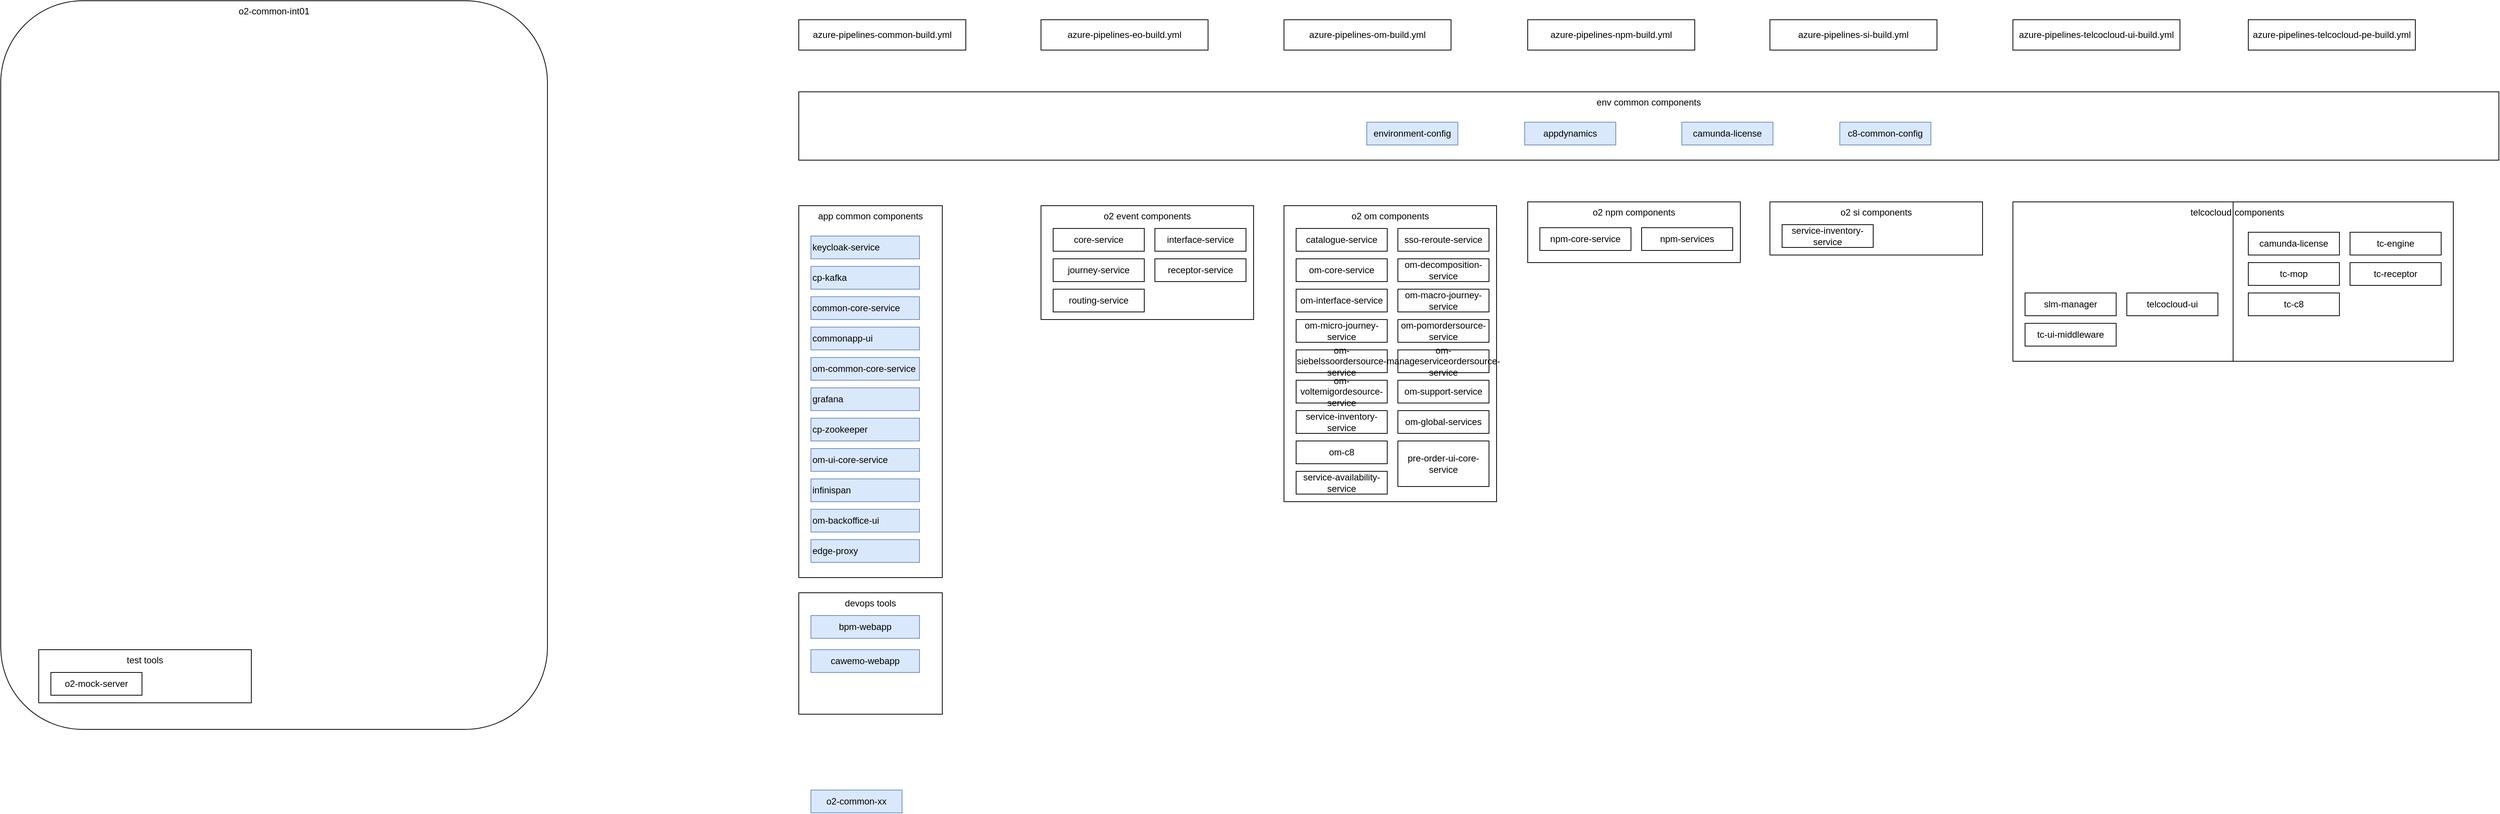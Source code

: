 <mxfile version="21.7.4" type="github">
  <diagram name="Page-1" id="lb5JDSCoWga8BsDCj2zf">
    <mxGraphModel dx="1434" dy="771" grid="1" gridSize="10" guides="1" tooltips="1" connect="1" arrows="1" fold="1" page="1" pageScale="1" pageWidth="827" pageHeight="1169" math="0" shadow="0">
      <root>
        <mxCell id="0" />
        <mxCell id="1" parent="0" />
        <mxCell id="ZO7Z55OzwB2MORQqf5jX-120" value="components" style="rounded=0;whiteSpace=wrap;html=1;verticalAlign=top;align=left;" parent="1" vertex="1">
          <mxGeometry x="3130" y="645" width="290" height="210" as="geometry" />
        </mxCell>
        <mxCell id="ZO7Z55OzwB2MORQqf5jX-3" value="o2-common-int01" style="rounded=1;whiteSpace=wrap;html=1;verticalAlign=top;" parent="1" vertex="1">
          <mxGeometry x="190" y="380" width="720" height="960" as="geometry" />
        </mxCell>
        <mxCell id="ZO7Z55OzwB2MORQqf5jX-16" value="env common components" style="rounded=0;whiteSpace=wrap;html=1;verticalAlign=top;" parent="1" vertex="1">
          <mxGeometry x="1241" y="500" width="2239" height="90" as="geometry" />
        </mxCell>
        <mxCell id="ZO7Z55OzwB2MORQqf5jX-5" value="environment-config" style="rounded=0;whiteSpace=wrap;html=1;fillColor=#dae8fc;strokeColor=#6c8ebf;" parent="1" vertex="1">
          <mxGeometry x="1989" y="540" width="120" height="30" as="geometry" />
        </mxCell>
        <mxCell id="ZO7Z55OzwB2MORQqf5jX-6" value="appdynamics" style="rounded=0;whiteSpace=wrap;html=1;fillColor=#dae8fc;strokeColor=#6c8ebf;" parent="1" vertex="1">
          <mxGeometry x="2197" y="540" width="120" height="30" as="geometry" />
        </mxCell>
        <mxCell id="ZO7Z55OzwB2MORQqf5jX-7" value="camunda-license" style="rounded=0;whiteSpace=wrap;html=1;fillColor=#dae8fc;strokeColor=#6c8ebf;" parent="1" vertex="1">
          <mxGeometry x="2404" y="540" width="120" height="30" as="geometry" />
        </mxCell>
        <mxCell id="ZO7Z55OzwB2MORQqf5jX-8" value="c8-common-config" style="rounded=0;whiteSpace=wrap;html=1;fillColor=#dae8fc;strokeColor=#6c8ebf;" parent="1" vertex="1">
          <mxGeometry x="2612" y="540" width="120" height="30" as="geometry" />
        </mxCell>
        <mxCell id="ZO7Z55OzwB2MORQqf5jX-65" value="app common components" style="rounded=0;whiteSpace=wrap;html=1;verticalAlign=top;" parent="1" vertex="1">
          <mxGeometry x="1241" y="650" width="189" height="490" as="geometry" />
        </mxCell>
        <mxCell id="ZO7Z55OzwB2MORQqf5jX-38" value="cp-zookeeper" style="rounded=0;whiteSpace=wrap;html=1;fillColor=#dae8fc;strokeColor=#6c8ebf;align=left;" parent="1" vertex="1">
          <mxGeometry x="1257" y="930" width="143" height="30" as="geometry" />
        </mxCell>
        <mxCell id="ZO7Z55OzwB2MORQqf5jX-39" value="keycloak-service" style="rounded=0;whiteSpace=wrap;html=1;fillColor=#dae8fc;strokeColor=#6c8ebf;align=left;" parent="1" vertex="1">
          <mxGeometry x="1257" y="690" width="143" height="30" as="geometry" />
        </mxCell>
        <mxCell id="ZO7Z55OzwB2MORQqf5jX-40" value="cp-kafka" style="rounded=0;whiteSpace=wrap;html=1;fillColor=#dae8fc;strokeColor=#6c8ebf;align=left;" parent="1" vertex="1">
          <mxGeometry x="1257" y="730" width="143" height="30" as="geometry" />
        </mxCell>
        <mxCell id="ZO7Z55OzwB2MORQqf5jX-41" value="edge-proxy" style="rounded=0;whiteSpace=wrap;html=1;fillColor=#dae8fc;strokeColor=#6c8ebf;align=left;" parent="1" vertex="1">
          <mxGeometry x="1257" y="1090" width="143" height="30" as="geometry" />
        </mxCell>
        <mxCell id="ZO7Z55OzwB2MORQqf5jX-42" value="common-core-service" style="rounded=0;whiteSpace=wrap;html=1;fillColor=#dae8fc;strokeColor=#6c8ebf;align=left;" parent="1" vertex="1">
          <mxGeometry x="1257" y="770" width="143" height="30" as="geometry" />
        </mxCell>
        <mxCell id="ZO7Z55OzwB2MORQqf5jX-43" value="om-backoffice-ui" style="rounded=0;whiteSpace=wrap;html=1;fillColor=#dae8fc;strokeColor=#6c8ebf;align=left;" parent="1" vertex="1">
          <mxGeometry x="1257" y="1050" width="143" height="30" as="geometry" />
        </mxCell>
        <mxCell id="ZO7Z55OzwB2MORQqf5jX-44" value="commonapp-ui" style="rounded=0;whiteSpace=wrap;html=1;fillColor=#dae8fc;strokeColor=#6c8ebf;align=left;" parent="1" vertex="1">
          <mxGeometry x="1257" y="810" width="143" height="30" as="geometry" />
        </mxCell>
        <mxCell id="ZO7Z55OzwB2MORQqf5jX-45" value="infinispan" style="rounded=0;whiteSpace=wrap;html=1;fillColor=#dae8fc;strokeColor=#6c8ebf;align=left;" parent="1" vertex="1">
          <mxGeometry x="1257" y="1010" width="143" height="30" as="geometry" />
        </mxCell>
        <mxCell id="ZO7Z55OzwB2MORQqf5jX-46" value="om-common-core-service" style="rounded=0;whiteSpace=wrap;html=1;fillColor=#dae8fc;strokeColor=#6c8ebf;align=left;" parent="1" vertex="1">
          <mxGeometry x="1257" y="850" width="143" height="30" as="geometry" />
        </mxCell>
        <mxCell id="ZO7Z55OzwB2MORQqf5jX-47" value="om-ui-core-service" style="rounded=0;whiteSpace=wrap;html=1;fillColor=#dae8fc;strokeColor=#6c8ebf;align=left;" parent="1" vertex="1">
          <mxGeometry x="1257" y="970" width="143" height="30" as="geometry" />
        </mxCell>
        <mxCell id="ZO7Z55OzwB2MORQqf5jX-48" value="grafana" style="rounded=0;whiteSpace=wrap;html=1;fillColor=#dae8fc;strokeColor=#6c8ebf;align=left;" parent="1" vertex="1">
          <mxGeometry x="1257" y="890" width="143" height="30" as="geometry" />
        </mxCell>
        <mxCell id="ZO7Z55OzwB2MORQqf5jX-66" value="o2 event components" style="rounded=0;whiteSpace=wrap;html=1;verticalAlign=top;" parent="1" vertex="1">
          <mxGeometry x="1560" y="650" width="280" height="150" as="geometry" />
        </mxCell>
        <mxCell id="ZO7Z55OzwB2MORQqf5jX-34" value="routing-service" style="rounded=0;whiteSpace=wrap;html=1;" parent="1" vertex="1">
          <mxGeometry x="1576" y="760" width="120" height="30" as="geometry" />
        </mxCell>
        <mxCell id="ZO7Z55OzwB2MORQqf5jX-35" value="receptor-service" style="rounded=0;whiteSpace=wrap;html=1;" parent="1" vertex="1">
          <mxGeometry x="1710" y="720" width="120" height="30" as="geometry" />
        </mxCell>
        <mxCell id="ZO7Z55OzwB2MORQqf5jX-36" value="journey-service" style="rounded=0;whiteSpace=wrap;html=1;" parent="1" vertex="1">
          <mxGeometry x="1576" y="720" width="120" height="30" as="geometry" />
        </mxCell>
        <mxCell id="ZO7Z55OzwB2MORQqf5jX-37" value="core-service" style="rounded=0;whiteSpace=wrap;html=1;" parent="1" vertex="1">
          <mxGeometry x="1576" y="680" width="120" height="30" as="geometry" />
        </mxCell>
        <mxCell id="ZO7Z55OzwB2MORQqf5jX-49" value="interface-service" style="rounded=0;whiteSpace=wrap;html=1;" parent="1" vertex="1">
          <mxGeometry x="1710" y="680" width="120" height="30" as="geometry" />
        </mxCell>
        <mxCell id="ZO7Z55OzwB2MORQqf5jX-67" value="o2 om components" style="rounded=0;whiteSpace=wrap;html=1;verticalAlign=top;" parent="1" vertex="1">
          <mxGeometry x="1880" y="650" width="280" height="390" as="geometry" />
        </mxCell>
        <mxCell id="ZO7Z55OzwB2MORQqf5jX-17" value="service-availability-service" style="rounded=0;whiteSpace=wrap;html=1;" parent="1" vertex="1">
          <mxGeometry x="1896" y="1000" width="120" height="30" as="geometry" />
        </mxCell>
        <mxCell id="ZO7Z55OzwB2MORQqf5jX-18" value="pre-order-ui-core-service" style="rounded=0;whiteSpace=wrap;html=1;" parent="1" vertex="1">
          <mxGeometry x="2030" y="960" width="120" height="60" as="geometry" />
        </mxCell>
        <mxCell id="ZO7Z55OzwB2MORQqf5jX-19" value="om-c8" style="rounded=0;whiteSpace=wrap;html=1;" parent="1" vertex="1">
          <mxGeometry x="1896" y="960" width="120" height="30" as="geometry" />
        </mxCell>
        <mxCell id="ZO7Z55OzwB2MORQqf5jX-20" value="om-global-services" style="rounded=0;whiteSpace=wrap;html=1;" parent="1" vertex="1">
          <mxGeometry x="2030" y="920" width="120" height="30" as="geometry" />
        </mxCell>
        <mxCell id="ZO7Z55OzwB2MORQqf5jX-21" value="service-inventory-service" style="rounded=0;whiteSpace=wrap;html=1;" parent="1" vertex="1">
          <mxGeometry x="1896" y="920" width="120" height="30" as="geometry" />
        </mxCell>
        <mxCell id="ZO7Z55OzwB2MORQqf5jX-22" value="om-support-service" style="rounded=0;whiteSpace=wrap;html=1;" parent="1" vertex="1">
          <mxGeometry x="2030" y="880" width="120" height="30" as="geometry" />
        </mxCell>
        <mxCell id="ZO7Z55OzwB2MORQqf5jX-23" value="om-voltemigordesource-service" style="rounded=0;whiteSpace=wrap;html=1;" parent="1" vertex="1">
          <mxGeometry x="1896" y="880" width="120" height="30" as="geometry" />
        </mxCell>
        <mxCell id="ZO7Z55OzwB2MORQqf5jX-24" value="om-manageserviceordersource-service" style="rounded=0;whiteSpace=wrap;html=1;" parent="1" vertex="1">
          <mxGeometry x="2030" y="840" width="120" height="30" as="geometry" />
        </mxCell>
        <mxCell id="ZO7Z55OzwB2MORQqf5jX-25" value="om-siebelssoordersource-service" style="rounded=0;whiteSpace=wrap;html=1;" parent="1" vertex="1">
          <mxGeometry x="1896" y="840" width="120" height="30" as="geometry" />
        </mxCell>
        <mxCell id="ZO7Z55OzwB2MORQqf5jX-26" value="om-pomordersource-service" style="rounded=0;whiteSpace=wrap;html=1;" parent="1" vertex="1">
          <mxGeometry x="2030" y="800" width="120" height="30" as="geometry" />
        </mxCell>
        <mxCell id="ZO7Z55OzwB2MORQqf5jX-27" value="om-micro-journey-service" style="rounded=0;whiteSpace=wrap;html=1;" parent="1" vertex="1">
          <mxGeometry x="1896" y="800" width="120" height="30" as="geometry" />
        </mxCell>
        <mxCell id="ZO7Z55OzwB2MORQqf5jX-28" value="om-macro-journey-service" style="rounded=0;whiteSpace=wrap;html=1;" parent="1" vertex="1">
          <mxGeometry x="2030" y="760" width="120" height="30" as="geometry" />
        </mxCell>
        <mxCell id="ZO7Z55OzwB2MORQqf5jX-29" value="om-interface-service" style="rounded=0;whiteSpace=wrap;html=1;" parent="1" vertex="1">
          <mxGeometry x="1896" y="760" width="120" height="30" as="geometry" />
        </mxCell>
        <mxCell id="ZO7Z55OzwB2MORQqf5jX-30" value="om-decomposition-service" style="rounded=0;whiteSpace=wrap;html=1;" parent="1" vertex="1">
          <mxGeometry x="2030" y="720" width="120" height="30" as="geometry" />
        </mxCell>
        <mxCell id="ZO7Z55OzwB2MORQqf5jX-31" value="om-core-service" style="rounded=0;whiteSpace=wrap;html=1;" parent="1" vertex="1">
          <mxGeometry x="1896" y="720" width="120" height="30" as="geometry" />
        </mxCell>
        <mxCell id="ZO7Z55OzwB2MORQqf5jX-32" value="sso-reroute-service" style="rounded=0;whiteSpace=wrap;html=1;" parent="1" vertex="1">
          <mxGeometry x="2030" y="680" width="120" height="30" as="geometry" />
        </mxCell>
        <mxCell id="ZO7Z55OzwB2MORQqf5jX-33" value="catalogue-service" style="rounded=0;whiteSpace=wrap;html=1;" parent="1" vertex="1">
          <mxGeometry x="1896" y="680" width="120" height="30" as="geometry" />
        </mxCell>
        <mxCell id="ZO7Z55OzwB2MORQqf5jX-68" value="o2 si components" style="rounded=0;whiteSpace=wrap;html=1;verticalAlign=top;" parent="1" vertex="1">
          <mxGeometry x="2520" y="645" width="280" height="70" as="geometry" />
        </mxCell>
        <mxCell id="ZO7Z55OzwB2MORQqf5jX-51" value="service-inventory-service" style="rounded=0;whiteSpace=wrap;html=1;" parent="1" vertex="1">
          <mxGeometry x="2536" y="675" width="120" height="30" as="geometry" />
        </mxCell>
        <mxCell id="ZO7Z55OzwB2MORQqf5jX-69" value="telcocloud" style="rounded=0;whiteSpace=wrap;html=1;verticalAlign=top;align=right;" parent="1" vertex="1">
          <mxGeometry x="2840" y="645" width="290" height="210" as="geometry" />
        </mxCell>
        <mxCell id="ZO7Z55OzwB2MORQqf5jX-56" value="slm-manager" style="rounded=0;whiteSpace=wrap;html=1;" parent="1" vertex="1">
          <mxGeometry x="2856" y="765" width="120" height="30" as="geometry" />
        </mxCell>
        <mxCell id="ZO7Z55OzwB2MORQqf5jX-57" value="telcocloud-ui" style="rounded=0;whiteSpace=wrap;html=1;" parent="1" vertex="1">
          <mxGeometry x="2990" y="765" width="120" height="30" as="geometry" />
        </mxCell>
        <mxCell id="ZO7Z55OzwB2MORQqf5jX-58" value="tc-ui-middleware" style="rounded=0;whiteSpace=wrap;html=1;" parent="1" vertex="1">
          <mxGeometry x="2856" y="805" width="120" height="30" as="geometry" />
        </mxCell>
        <mxCell id="ZO7Z55OzwB2MORQqf5jX-70" value="o2 npm components" style="rounded=0;whiteSpace=wrap;html=1;verticalAlign=top;" parent="1" vertex="1">
          <mxGeometry x="2201" y="645" width="280" height="80" as="geometry" />
        </mxCell>
        <mxCell id="ZO7Z55OzwB2MORQqf5jX-60" value="npm-core-service" style="rounded=0;whiteSpace=wrap;html=1;" parent="1" vertex="1">
          <mxGeometry x="2217" y="679" width="120" height="30" as="geometry" />
        </mxCell>
        <mxCell id="ZO7Z55OzwB2MORQqf5jX-61" value="npm-services" style="rounded=0;whiteSpace=wrap;html=1;" parent="1" vertex="1">
          <mxGeometry x="2351" y="679" width="120" height="30" as="geometry" />
        </mxCell>
        <mxCell id="ZO7Z55OzwB2MORQqf5jX-71" value="devops tools" style="rounded=0;whiteSpace=wrap;html=1;verticalAlign=top;" parent="1" vertex="1">
          <mxGeometry x="1241" y="1160" width="189" height="160" as="geometry" />
        </mxCell>
        <mxCell id="ZO7Z55OzwB2MORQqf5jX-62" value="bpm-webapp" style="rounded=0;whiteSpace=wrap;html=1;fillColor=#dae8fc;strokeColor=#6c8ebf;" parent="1" vertex="1">
          <mxGeometry x="1257" y="1190" width="143" height="30" as="geometry" />
        </mxCell>
        <mxCell id="ZO7Z55OzwB2MORQqf5jX-63" value="cawemo-webapp" style="rounded=0;whiteSpace=wrap;html=1;fillColor=#dae8fc;strokeColor=#6c8ebf;" parent="1" vertex="1">
          <mxGeometry x="1257" y="1235" width="143" height="30" as="geometry" />
        </mxCell>
        <mxCell id="ZO7Z55OzwB2MORQqf5jX-72" value="test tools" style="rounded=0;whiteSpace=wrap;html=1;verticalAlign=top;" parent="1" vertex="1">
          <mxGeometry x="240" y="1235" width="280" height="70" as="geometry" />
        </mxCell>
        <mxCell id="ZO7Z55OzwB2MORQqf5jX-64" value="o2-mock-server" style="rounded=0;whiteSpace=wrap;html=1;" parent="1" vertex="1">
          <mxGeometry x="256" y="1265" width="120" height="30" as="geometry" />
        </mxCell>
        <mxCell id="ZO7Z55OzwB2MORQqf5jX-73" value="azure-pipelines-common-build.yml" style="rounded=0;whiteSpace=wrap;html=1;" parent="1" vertex="1">
          <mxGeometry x="1241" y="405" width="220" height="40" as="geometry" />
        </mxCell>
        <mxCell id="ZO7Z55OzwB2MORQqf5jX-75" value="azure-pipelines-eo-build.yml" style="rounded=0;whiteSpace=wrap;html=1;" parent="1" vertex="1">
          <mxGeometry x="1560" y="405" width="220" height="40" as="geometry" />
        </mxCell>
        <mxCell id="ZO7Z55OzwB2MORQqf5jX-76" value="azure-pipelines-om-build.yml" style="rounded=0;whiteSpace=wrap;html=1;" parent="1" vertex="1">
          <mxGeometry x="1880" y="405" width="220" height="40" as="geometry" />
        </mxCell>
        <mxCell id="ZO7Z55OzwB2MORQqf5jX-77" value="azure-pipelines-npm-build.yml" style="rounded=0;whiteSpace=wrap;html=1;" parent="1" vertex="1">
          <mxGeometry x="2201" y="405" width="220" height="40" as="geometry" />
        </mxCell>
        <mxCell id="ZO7Z55OzwB2MORQqf5jX-78" value="azure-pipelines-si-build.yml" style="rounded=0;whiteSpace=wrap;html=1;" parent="1" vertex="1">
          <mxGeometry x="2520" y="405" width="220" height="40" as="geometry" />
        </mxCell>
        <mxCell id="ZO7Z55OzwB2MORQqf5jX-79" value="azure-pipelines-telcocloud-ui-build.yml" style="rounded=0;whiteSpace=wrap;html=1;" parent="1" vertex="1">
          <mxGeometry x="2840" y="405" width="220" height="40" as="geometry" />
        </mxCell>
        <mxCell id="ZO7Z55OzwB2MORQqf5jX-80" value="azure-pipelines-telcocloud-pe-build.yml" style="rounded=0;whiteSpace=wrap;html=1;" parent="1" vertex="1">
          <mxGeometry x="3150" y="405" width="220" height="40" as="geometry" />
        </mxCell>
        <mxCell id="ZO7Z55OzwB2MORQqf5jX-82" value="camunda-license" style="rounded=0;whiteSpace=wrap;html=1;" parent="1" vertex="1">
          <mxGeometry x="3150" y="685" width="120" height="30" as="geometry" />
        </mxCell>
        <mxCell id="ZO7Z55OzwB2MORQqf5jX-83" value="tc-engine" style="rounded=0;whiteSpace=wrap;html=1;" parent="1" vertex="1">
          <mxGeometry x="3284" y="685" width="120" height="30" as="geometry" />
        </mxCell>
        <mxCell id="ZO7Z55OzwB2MORQqf5jX-84" value="tc-mop" style="rounded=0;whiteSpace=wrap;html=1;" parent="1" vertex="1">
          <mxGeometry x="3150" y="725" width="120" height="30" as="geometry" />
        </mxCell>
        <mxCell id="ZO7Z55OzwB2MORQqf5jX-85" value="tc-receptor" style="rounded=0;whiteSpace=wrap;html=1;" parent="1" vertex="1">
          <mxGeometry x="3284" y="725" width="120" height="30" as="geometry" />
        </mxCell>
        <mxCell id="ZO7Z55OzwB2MORQqf5jX-89" value="tc-c8" style="rounded=0;whiteSpace=wrap;html=1;" parent="1" vertex="1">
          <mxGeometry x="3150" y="765" width="120" height="30" as="geometry" />
        </mxCell>
        <mxCell id="ZO7Z55OzwB2MORQqf5jX-121" value="o2-common-xx" style="rounded=0;whiteSpace=wrap;html=1;fillColor=#dae8fc;strokeColor=#6c8ebf;" parent="1" vertex="1">
          <mxGeometry x="1257" y="1420" width="120" height="30" as="geometry" />
        </mxCell>
      </root>
    </mxGraphModel>
  </diagram>
</mxfile>
